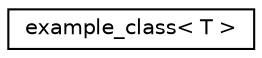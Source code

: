 digraph "Graphical Class Hierarchy"
{
  edge [fontname="Helvetica",fontsize="10",labelfontname="Helvetica",labelfontsize="10"];
  node [fontname="Helvetica",fontsize="10",shape=record];
  rankdir="LR";
  Node0 [label="example_class\< T \>",height=0.2,width=0.4,color="black", fillcolor="white", style="filled",URL="$classexample__class.html",tooltip="This class serves as an example of how classes in libgdf should be documented. "];
}
